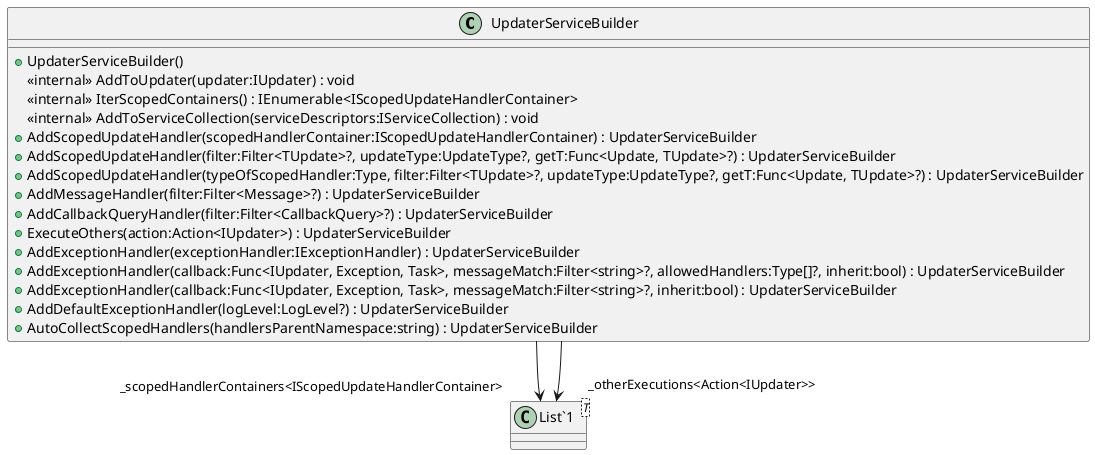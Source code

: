 @startuml
class UpdaterServiceBuilder {
    + UpdaterServiceBuilder()
    <<internal>> AddToUpdater(updater:IUpdater) : void
    <<internal>> IterScopedContainers() : IEnumerable<IScopedUpdateHandlerContainer>
    <<internal>> AddToServiceCollection(serviceDescriptors:IServiceCollection) : void
    + AddScopedUpdateHandler(scopedHandlerContainer:IScopedUpdateHandlerContainer) : UpdaterServiceBuilder
    + AddScopedUpdateHandler(filter:Filter<TUpdate>?, updateType:UpdateType?, getT:Func<Update, TUpdate>?) : UpdaterServiceBuilder
    + AddScopedUpdateHandler(typeOfScopedHandler:Type, filter:Filter<TUpdate>?, updateType:UpdateType?, getT:Func<Update, TUpdate>?) : UpdaterServiceBuilder
    + AddMessageHandler(filter:Filter<Message>?) : UpdaterServiceBuilder
    + AddCallbackQueryHandler(filter:Filter<CallbackQuery>?) : UpdaterServiceBuilder
    + ExecuteOthers(action:Action<IUpdater>) : UpdaterServiceBuilder
    + AddExceptionHandler(exceptionHandler:IExceptionHandler) : UpdaterServiceBuilder
    + AddExceptionHandler(callback:Func<IUpdater, Exception, Task>, messageMatch:Filter<string>?, allowedHandlers:Type[]?, inherit:bool) : UpdaterServiceBuilder
    + AddExceptionHandler(callback:Func<IUpdater, Exception, Task>, messageMatch:Filter<string>?, inherit:bool) : UpdaterServiceBuilder
    + AddDefaultExceptionHandler(logLevel:LogLevel?) : UpdaterServiceBuilder
    + AutoCollectScopedHandlers(handlersParentNamespace:string) : UpdaterServiceBuilder
}
class "List`1"<T> {
}
UpdaterServiceBuilder --> "_scopedHandlerContainers<IScopedUpdateHandlerContainer>" "List`1"
UpdaterServiceBuilder --> "_otherExecutions<Action<IUpdater>>" "List`1"
@enduml
